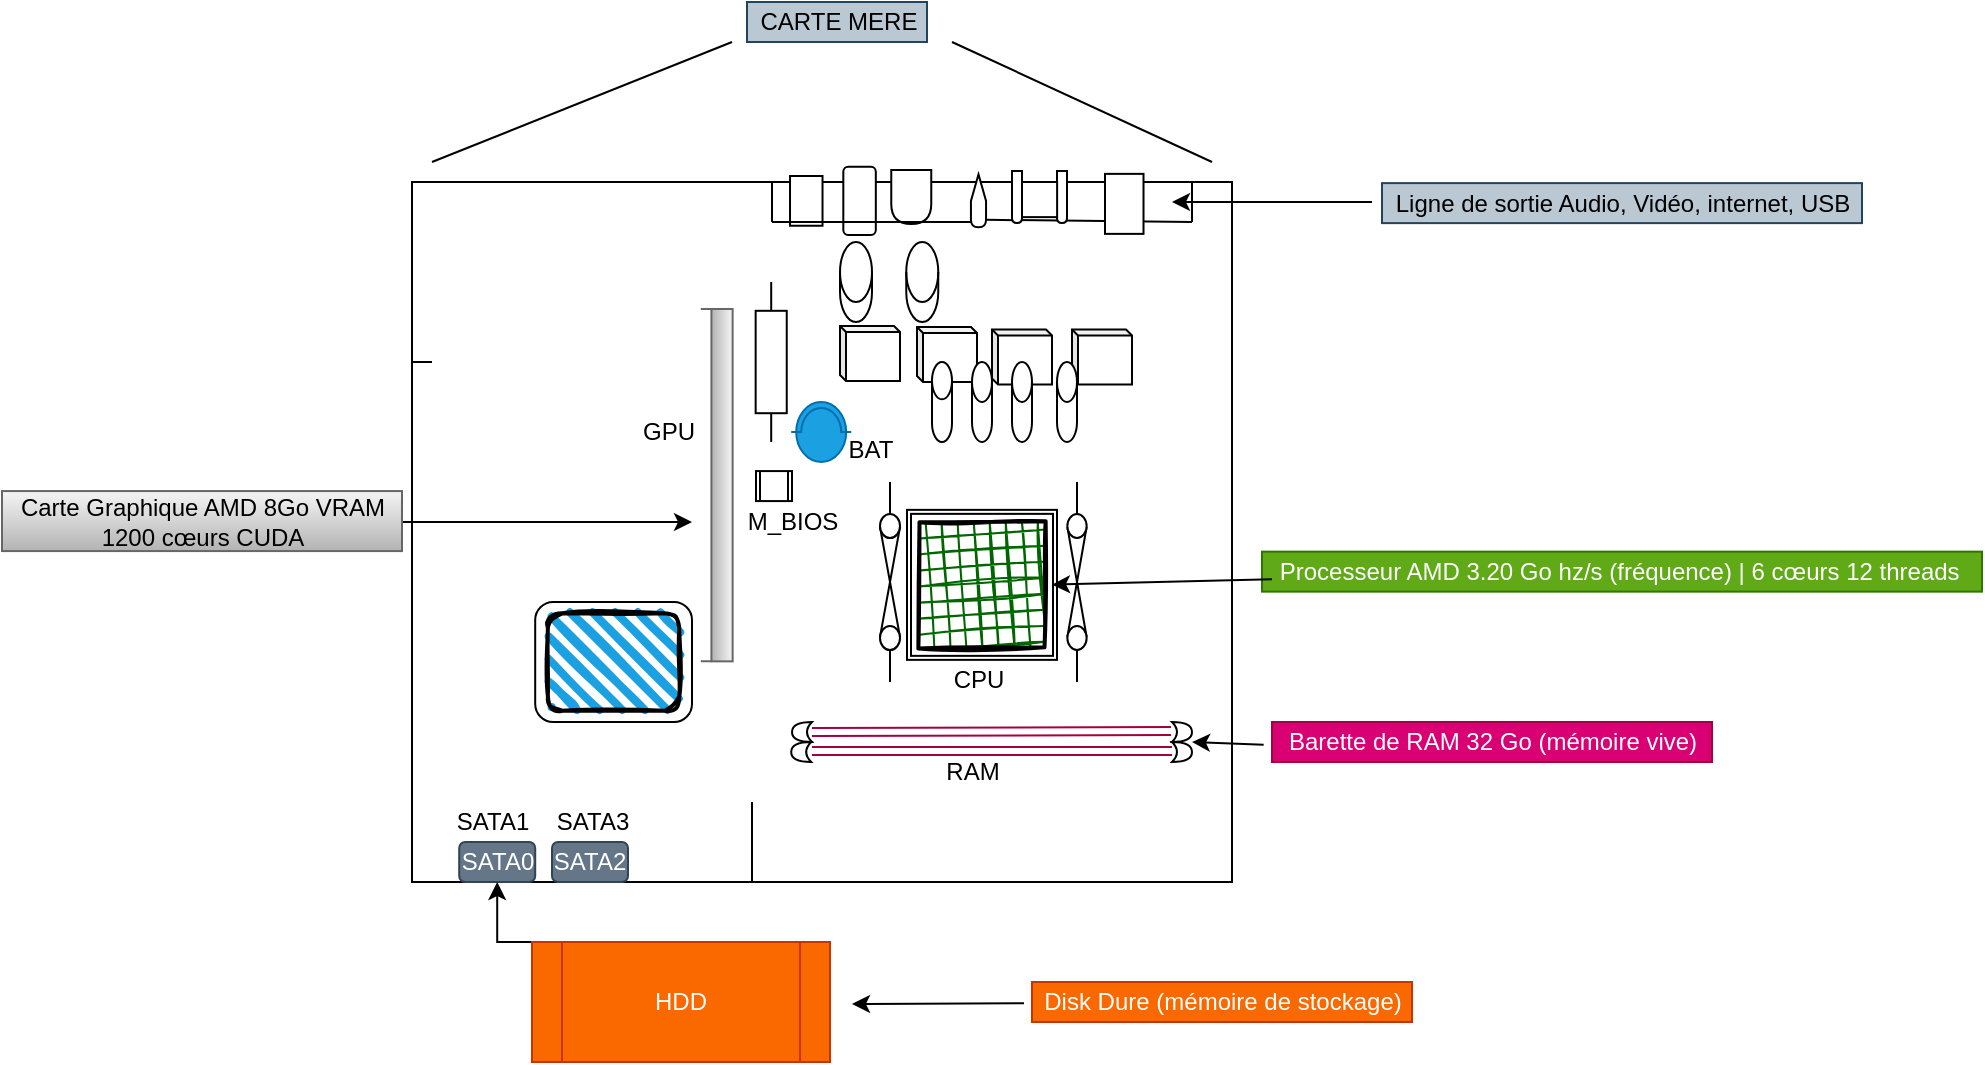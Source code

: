 <mxfile version="14.5.7" type="github">
  <diagram name="Page-1" id="16e2658f-23c8-b752-8be9-c03fbebb8bbe">
    <mxGraphModel dx="782" dy="511" grid="1" gridSize="10" guides="1" tooltips="1" connect="1" arrows="1" fold="1" page="1" pageScale="1" pageWidth="1100" pageHeight="850" background="#ffffff" math="0" shadow="0">
      <root>
        <mxCell id="0" />
        <mxCell id="1" parent="0" />
        <mxCell id="6d250d948d6a1778-8" style="edgeStyle=orthogonalEdgeStyle;rounded=0;html=1;entryX=1;entryY=0.5;entryPerimeter=0;labelBackgroundColor=none;startArrow=none;startFill=0;startSize=5;endArrow=none;endFill=0;endSize=5;jettySize=auto;orthogonalLoop=1;strokeWidth=1;fontFamily=Verdana;fontSize=12" parent="1" edge="1">
          <mxGeometry relative="1" as="geometry">
            <Array as="points">
              <mxPoint x="230" y="210" />
              <mxPoint x="230" y="120" />
              <mxPoint x="640" y="120" />
            </Array>
            <mxPoint x="240" y="210" as="sourcePoint" />
            <mxPoint x="640" y="160" as="targetPoint" />
          </mxGeometry>
        </mxCell>
        <mxCell id="6d250d948d6a1778-2" value="" style="verticalLabelPosition=bottom;shadow=0;dashed=0;align=center;html=1;verticalAlign=top;strokeWidth=1;shape=mxgraph.electrical.resistors.resistor_1;rounded=1;comic=0;labelBackgroundColor=none;fontFamily=Verdana;fontSize=12;rotation=-90;" parent="1" vertex="1">
          <mxGeometry x="369.6" y="202.23" width="80" height="15.55" as="geometry" />
        </mxCell>
        <mxCell id="6d250d948d6a1778-9" style="edgeStyle=orthogonalEdgeStyle;rounded=0;html=1;labelBackgroundColor=none;startArrow=none;startFill=0;startSize=5;endArrow=none;endFill=0;endSize=5;jettySize=auto;orthogonalLoop=1;strokeWidth=1;fontFamily=Verdana;fontSize=12" parent="1" edge="1">
          <mxGeometry relative="1" as="geometry">
            <mxPoint x="640" y="160" as="sourcePoint" />
            <mxPoint x="640" y="430" as="targetPoint" />
          </mxGeometry>
        </mxCell>
        <mxCell id="6d250d948d6a1778-13" style="edgeStyle=orthogonalEdgeStyle;rounded=0;html=1;exitX=0;exitY=0.5;exitPerimeter=0;entryX=0;entryY=0.5;entryPerimeter=0;labelBackgroundColor=none;startArrow=none;startFill=0;startSize=5;endArrow=none;endFill=0;endSize=5;jettySize=auto;orthogonalLoop=1;strokeWidth=1;fontFamily=Verdana;fontSize=12" parent="1" edge="1">
          <mxGeometry relative="1" as="geometry">
            <Array as="points">
              <mxPoint x="400" y="470" />
              <mxPoint x="230" y="470" />
            </Array>
            <mxPoint x="400" y="430" as="sourcePoint" />
            <mxPoint x="230" y="370" as="targetPoint" />
          </mxGeometry>
        </mxCell>
        <mxCell id="6d250d948d6a1778-14" style="edgeStyle=orthogonalEdgeStyle;rounded=0;html=1;exitX=0;exitY=0.5;exitPerimeter=0;entryX=0;entryY=0.5;entryPerimeter=0;labelBackgroundColor=none;startArrow=none;startFill=0;startSize=5;endArrow=none;endFill=0;endSize=5;jettySize=auto;orthogonalLoop=1;strokeWidth=1;fontFamily=Verdana;fontSize=12" parent="1" edge="1">
          <mxGeometry relative="1" as="geometry">
            <Array as="points">
              <mxPoint x="640" y="470" />
              <mxPoint x="230" y="470" />
            </Array>
            <mxPoint x="640" y="430" as="sourcePoint" />
            <mxPoint x="230" y="370" as="targetPoint" />
          </mxGeometry>
        </mxCell>
        <mxCell id="gsJpeJofpkmzajCSOwDN-2" value="" style="shape=ext;double=1;whiteSpace=wrap;html=1;aspect=fixed;" parent="1" vertex="1">
          <mxGeometry x="477.5" y="283.93" width="75" height="75" as="geometry" />
        </mxCell>
        <mxCell id="gsJpeJofpkmzajCSOwDN-12" value="" style="endArrow=none;html=1;" parent="1" edge="1">
          <mxGeometry width="50" height="50" relative="1" as="geometry">
            <mxPoint x="230" y="370" as="sourcePoint" />
            <mxPoint x="230" y="210" as="targetPoint" />
          </mxGeometry>
        </mxCell>
        <mxCell id="gsJpeJofpkmzajCSOwDN-1" value="" style="pointerEvents=1;verticalLabelPosition=bottom;shadow=0;dashed=0;align=center;html=1;verticalAlign=top;shape=mxgraph.electrical.miscellaneous.illuminating_bulb;fillColor=#1ba1e2;strokeColor=#006EAF;fontColor=#ffffff;" parent="1" vertex="1">
          <mxGeometry x="419.6" y="230" width="30" height="30" as="geometry" />
        </mxCell>
        <mxCell id="gsJpeJofpkmzajCSOwDN-19" value="" style="pointerEvents=1;verticalLabelPosition=bottom;shadow=0;dashed=0;align=center;html=1;verticalAlign=top;shape=mxgraph.electrical.miscellaneous.fuse_3;rotation=-90;" parent="1" vertex="1">
          <mxGeometry x="512.5" y="315.18" width="100" height="9.64" as="geometry" />
        </mxCell>
        <mxCell id="gsJpeJofpkmzajCSOwDN-20" value="" style="pointerEvents=1;verticalLabelPosition=bottom;shadow=0;dashed=0;align=center;html=1;verticalAlign=top;shape=mxgraph.electrical.miscellaneous.fuse_3;rotation=0;direction=south;" parent="1" vertex="1">
          <mxGeometry x="464" y="270" width="10" height="100" as="geometry" />
        </mxCell>
        <mxCell id="gsJpeJofpkmzajCSOwDN-23" value="" style="shape=cylinder3;whiteSpace=wrap;html=1;boundedLbl=1;backgroundOutline=1;size=15;" parent="1" vertex="1">
          <mxGeometry x="444" y="150" width="16" height="40" as="geometry" />
        </mxCell>
        <mxCell id="gsJpeJofpkmzajCSOwDN-25" value="" style="shape=cylinder3;whiteSpace=wrap;html=1;boundedLbl=1;backgroundOutline=1;size=15;" parent="1" vertex="1">
          <mxGeometry x="477.13" y="150" width="16" height="40" as="geometry" />
        </mxCell>
        <mxCell id="gsJpeJofpkmzajCSOwDN-26" value="" style="shape=cube;whiteSpace=wrap;html=1;boundedLbl=1;backgroundOutline=1;darkOpacity=0.05;darkOpacity2=0.1;size=3;" parent="1" vertex="1">
          <mxGeometry x="444" y="192" width="30" height="27.5" as="geometry" />
        </mxCell>
        <mxCell id="gsJpeJofpkmzajCSOwDN-28" value="" style="shape=cube;whiteSpace=wrap;html=1;boundedLbl=1;backgroundOutline=1;darkOpacity=0.05;darkOpacity2=0.1;size=3;" parent="1" vertex="1">
          <mxGeometry x="482.5" y="192.5" width="30" height="27.5" as="geometry" />
        </mxCell>
        <mxCell id="gsJpeJofpkmzajCSOwDN-29" value="" style="shape=cube;whiteSpace=wrap;html=1;boundedLbl=1;backgroundOutline=1;darkOpacity=0.05;darkOpacity2=0.1;size=3;" parent="1" vertex="1">
          <mxGeometry x="520" y="193.75" width="30" height="27.5" as="geometry" />
        </mxCell>
        <mxCell id="gsJpeJofpkmzajCSOwDN-30" value="" style="shape=cube;whiteSpace=wrap;html=1;boundedLbl=1;backgroundOutline=1;darkOpacity=0.05;darkOpacity2=0.1;size=3;" parent="1" vertex="1">
          <mxGeometry x="560" y="193.75" width="30" height="27.5" as="geometry" />
        </mxCell>
        <mxCell id="gsJpeJofpkmzajCSOwDN-37" value="" style="shape=cylinder3;whiteSpace=wrap;html=1;boundedLbl=1;backgroundOutline=1;size=9.333;" parent="1" vertex="1">
          <mxGeometry x="490" y="210" width="10" height="40" as="geometry" />
        </mxCell>
        <mxCell id="gsJpeJofpkmzajCSOwDN-40" value="" style="shape=cylinder3;whiteSpace=wrap;html=1;boundedLbl=1;backgroundOutline=1;size=10;" parent="1" vertex="1">
          <mxGeometry x="510" y="210" width="10" height="40" as="geometry" />
        </mxCell>
        <mxCell id="gsJpeJofpkmzajCSOwDN-44" value="" style="shape=cylinder3;whiteSpace=wrap;html=1;boundedLbl=1;backgroundOutline=1;size=10;" parent="1" vertex="1">
          <mxGeometry x="530" y="210" width="10" height="40" as="geometry" />
        </mxCell>
        <mxCell id="gsJpeJofpkmzajCSOwDN-45" value="" style="shape=cylinder3;whiteSpace=wrap;html=1;boundedLbl=1;backgroundOutline=1;size=10;" parent="1" vertex="1">
          <mxGeometry x="552.5" y="210" width="10" height="40" as="geometry" />
        </mxCell>
        <mxCell id="gsJpeJofpkmzajCSOwDN-5" value="" style="pointerEvents=1;verticalLabelPosition=bottom;shadow=0;dashed=0;align=center;html=1;verticalAlign=top;shape=mxgraph.electrical.inductors.inductor_1;rotation=90;gradientColor=#b3b3b3;fillColor=#f5f5f5;strokeColor=#666666;" parent="1" vertex="1">
          <mxGeometry x="294.27" y="263.63" width="176.18" height="15.91" as="geometry" />
        </mxCell>
        <mxCell id="gsJpeJofpkmzajCSOwDN-48" value="" style="rounded=1;whiteSpace=wrap;html=1;" parent="1" vertex="1">
          <mxGeometry x="291.6" y="330" width="78.4" height="60" as="geometry" />
        </mxCell>
        <mxCell id="gsJpeJofpkmzajCSOwDN-49" value="" style="rhombus;whiteSpace=wrap;html=1;strokeWidth=2;fillWeight=-1;hachureGap=8;fillStyle=cross-hatch;fillColor=#006600;sketch=1;rotation=45;" parent="1" vertex="1">
          <mxGeometry x="470.81" y="276.43" width="88.39" height="90" as="geometry" />
        </mxCell>
        <mxCell id="gsJpeJofpkmzajCSOwDN-50" value="" style="rounded=1;whiteSpace=wrap;html=1;strokeWidth=2;fillWeight=4;hachureGap=8;hachureAngle=45;fillColor=#1ba1e2;sketch=1;" parent="1" vertex="1">
          <mxGeometry x="297.94" y="335.63" width="65.73" height="48.75" as="geometry" />
        </mxCell>
        <mxCell id="YIQT-2hCV9qIso7VAItd-1" value="SATA0" style="rounded=1;whiteSpace=wrap;html=1;fillColor=#647687;strokeColor=#314354;fontColor=#ffffff;" parent="1" vertex="1">
          <mxGeometry x="253.6" y="450" width="38" height="20" as="geometry" />
        </mxCell>
        <mxCell id="YIQT-2hCV9qIso7VAItd-4" value="SATA2" style="rounded=1;whiteSpace=wrap;html=1;fillColor=#647687;strokeColor=#314354;fontColor=#ffffff;" parent="1" vertex="1">
          <mxGeometry x="300" y="450" width="38" height="20" as="geometry" />
        </mxCell>
        <mxCell id="YIQT-2hCV9qIso7VAItd-8" style="edgeStyle=orthogonalEdgeStyle;rounded=0;orthogonalLoop=1;jettySize=auto;html=1;exitX=0;exitY=0;exitDx=0;exitDy=0;entryX=0.5;entryY=1;entryDx=0;entryDy=0;" parent="1" target="YIQT-2hCV9qIso7VAItd-1" edge="1">
          <mxGeometry relative="1" as="geometry">
            <mxPoint x="276.27" y="490" as="targetPoint" />
            <mxPoint x="294.27" y="500" as="sourcePoint" />
          </mxGeometry>
        </mxCell>
        <mxCell id="YIQT-2hCV9qIso7VAItd-9" value="HDD" style="shape=process;whiteSpace=wrap;html=1;backgroundOutline=1;fillColor=#fa6800;strokeColor=#C73500;fontColor=#ffffff;" parent="1" vertex="1">
          <mxGeometry x="290" y="500" width="149" height="60" as="geometry" />
        </mxCell>
        <mxCell id="YIQT-2hCV9qIso7VAItd-10" value="CPU" style="text;html=1;align=center;verticalAlign=middle;resizable=0;points=[];autosize=1;" parent="1" vertex="1">
          <mxGeometry x="493.13" y="358.93" width="40" height="20" as="geometry" />
        </mxCell>
        <mxCell id="YIQT-2hCV9qIso7VAItd-12" value="GPU" style="text;html=1;align=center;verticalAlign=middle;resizable=0;points=[];autosize=1;" parent="1" vertex="1">
          <mxGeometry x="338" y="235" width="40" height="20" as="geometry" />
        </mxCell>
        <mxCell id="YIQT-2hCV9qIso7VAItd-13" value="" style="shape=process;whiteSpace=wrap;html=1;backgroundOutline=1;" parent="1" vertex="1">
          <mxGeometry x="402" y="264.54" width="18" height="15" as="geometry" />
        </mxCell>
        <mxCell id="YIQT-2hCV9qIso7VAItd-15" value="M_BIOS" style="text;html=1;align=center;verticalAlign=middle;resizable=0;points=[];autosize=1;" parent="1" vertex="1">
          <mxGeometry x="389.6" y="279.54" width="60" height="20" as="geometry" />
        </mxCell>
        <mxCell id="YIQT-2hCV9qIso7VAItd-16" value="BAT" style="text;html=1;align=center;verticalAlign=middle;resizable=0;points=[];autosize=1;" parent="1" vertex="1">
          <mxGeometry x="439" y="243.63" width="40" height="20" as="geometry" />
        </mxCell>
        <mxCell id="YIQT-2hCV9qIso7VAItd-19" value="" style="shape=link;html=1;fillColor=#d80073;strokeColor=#A50040;" parent="1" edge="1">
          <mxGeometry width="100" relative="1" as="geometry">
            <mxPoint x="430" y="395" as="sourcePoint" />
            <mxPoint x="609.5" y="394.5" as="targetPoint" />
          </mxGeometry>
        </mxCell>
        <mxCell id="YIQT-2hCV9qIso7VAItd-20" value="" style="shape=link;html=1;fillColor=#d80073;strokeColor=#A50040;" parent="1" edge="1">
          <mxGeometry width="100" relative="1" as="geometry">
            <mxPoint x="430" y="404.5" as="sourcePoint" />
            <mxPoint x="610" y="404.5" as="targetPoint" />
          </mxGeometry>
        </mxCell>
        <mxCell id="YIQT-2hCV9qIso7VAItd-26" value="" style="shape=xor;whiteSpace=wrap;html=1;" parent="1" vertex="1">
          <mxGeometry x="610" y="390" width="10" height="10" as="geometry" />
        </mxCell>
        <mxCell id="YIQT-2hCV9qIso7VAItd-27" value="" style="shape=xor;whiteSpace=wrap;html=1;rotation=-180;" parent="1" vertex="1">
          <mxGeometry x="420" y="390" width="10" height="10" as="geometry" />
        </mxCell>
        <mxCell id="YIQT-2hCV9qIso7VAItd-30" value="" style="shape=xor;whiteSpace=wrap;html=1;rotation=-180;" parent="1" vertex="1">
          <mxGeometry x="419.6" y="400" width="10" height="10" as="geometry" />
        </mxCell>
        <mxCell id="YIQT-2hCV9qIso7VAItd-31" value="" style="shape=xor;whiteSpace=wrap;html=1;" parent="1" vertex="1">
          <mxGeometry x="610" y="400" width="10" height="10" as="geometry" />
        </mxCell>
        <mxCell id="YIQT-2hCV9qIso7VAItd-32" value="RAM" style="text;html=1;align=center;verticalAlign=middle;resizable=0;points=[];autosize=1;" parent="1" vertex="1">
          <mxGeometry x="490" y="405" width="40" height="20" as="geometry" />
        </mxCell>
        <mxCell id="YIQT-2hCV9qIso7VAItd-33" value="SATA1" style="text;html=1;align=center;verticalAlign=middle;resizable=0;points=[];autosize=1;" parent="1" vertex="1">
          <mxGeometry x="245" y="430" width="50" height="20" as="geometry" />
        </mxCell>
        <mxCell id="YIQT-2hCV9qIso7VAItd-34" value="SATA3" style="text;html=1;align=center;verticalAlign=middle;resizable=0;points=[];autosize=1;" parent="1" vertex="1">
          <mxGeometry x="295" y="430" width="50" height="20" as="geometry" />
        </mxCell>
        <mxCell id="YIQT-2hCV9qIso7VAItd-35" value="" style="endArrow=none;html=1;exitX=0;exitY=0;exitDx=22.72;exitDy=0;exitPerimeter=0;" parent="1" source="YIQT-2hCV9qIso7VAItd-49" edge="1">
          <mxGeometry width="50" height="50" relative="1" as="geometry">
            <mxPoint x="410" y="140" as="sourcePoint" />
            <mxPoint x="620" y="140" as="targetPoint" />
          </mxGeometry>
        </mxCell>
        <mxCell id="YIQT-2hCV9qIso7VAItd-37" value="" style="endArrow=none;html=1;" parent="1" edge="1">
          <mxGeometry width="50" height="50" relative="1" as="geometry">
            <mxPoint x="620" y="140" as="sourcePoint" />
            <mxPoint x="620" y="120" as="targetPoint" />
          </mxGeometry>
        </mxCell>
        <mxCell id="YIQT-2hCV9qIso7VAItd-38" value="" style="endArrow=none;html=1;" parent="1" edge="1">
          <mxGeometry width="50" height="50" relative="1" as="geometry">
            <mxPoint x="410" y="140" as="sourcePoint" />
            <mxPoint x="410" y="120" as="targetPoint" />
          </mxGeometry>
        </mxCell>
        <mxCell id="YIQT-2hCV9qIso7VAItd-39" value="" style="rounded=0;whiteSpace=wrap;html=1;rotation=90;" parent="1" vertex="1">
          <mxGeometry x="414.7" y="121.31" width="24.87" height="16.25" as="geometry" />
        </mxCell>
        <mxCell id="YIQT-2hCV9qIso7VAItd-42" value="" style="rounded=1;whiteSpace=wrap;html=1;rotation=-90;" parent="1" vertex="1">
          <mxGeometry x="436.76" y="121.31" width="34.05" height="16.25" as="geometry" />
        </mxCell>
        <mxCell id="YIQT-2hCV9qIso7VAItd-44" value="" style="shape=delay;whiteSpace=wrap;html=1;rotation=90;" parent="1" vertex="1">
          <mxGeometry x="466.13" y="117.56" width="27" height="20" as="geometry" />
        </mxCell>
        <mxCell id="YIQT-2hCV9qIso7VAItd-51" value="" style="shape=delay;whiteSpace=wrap;html=1;direction=south;" parent="1" vertex="1">
          <mxGeometry x="530" y="114.56" width="5" height="26" as="geometry" />
        </mxCell>
        <mxCell id="YIQT-2hCV9qIso7VAItd-53" value="" style="shape=delay;whiteSpace=wrap;html=1;direction=south;" parent="1" vertex="1">
          <mxGeometry x="552.5" y="114.56" width="5" height="26" as="geometry" />
        </mxCell>
        <mxCell id="YIQT-2hCV9qIso7VAItd-56" value="" style="whiteSpace=wrap;html=1;aspect=fixed;" parent="1" vertex="1">
          <mxGeometry x="535" y="120" width="17.56" height="17.56" as="geometry" />
        </mxCell>
        <mxCell id="YIQT-2hCV9qIso7VAItd-49" value="" style="shape=display;whiteSpace=wrap;html=1;rotation=90;size=0.5;" parent="1" vertex="1">
          <mxGeometry x="500" y="125.65" width="26.5" height="7.56" as="geometry" />
        </mxCell>
        <mxCell id="YIQT-2hCV9qIso7VAItd-69" value="" style="endArrow=none;html=1;entryX=0.899;entryY=1;entryDx=0;entryDy=0;entryPerimeter=0;" parent="1" target="YIQT-2hCV9qIso7VAItd-49" edge="1">
          <mxGeometry width="50" height="50" relative="1" as="geometry">
            <mxPoint x="410" y="140" as="sourcePoint" />
            <mxPoint x="620" y="140" as="targetPoint" />
          </mxGeometry>
        </mxCell>
        <mxCell id="YIQT-2hCV9qIso7VAItd-70" value="" style="rounded=0;whiteSpace=wrap;html=1;rotation=90;" parent="1" vertex="1">
          <mxGeometry x="571.13" y="121.31" width="30" height="19.25" as="geometry" />
        </mxCell>
        <mxCell id="TYf2DEAOA4ABFRDrbrYm-1" value="Processeur AMD 3.20 Go hz/s (fréquence) | 6 cœurs 12 threads&amp;nbsp;" style="text;html=1;align=center;verticalAlign=middle;resizable=0;points=[];autosize=1;fillColor=#60a917;strokeColor=#2D7600;fontColor=#ffffff;" vertex="1" parent="1">
          <mxGeometry x="655" y="304.82" width="360" height="20" as="geometry" />
        </mxCell>
        <mxCell id="TYf2DEAOA4ABFRDrbrYm-2" value="" style="endArrow=classic;html=1;" edge="1" parent="1">
          <mxGeometry width="50" height="50" relative="1" as="geometry">
            <mxPoint x="660" y="318.68" as="sourcePoint" />
            <mxPoint x="550" y="321.32" as="targetPoint" />
          </mxGeometry>
        </mxCell>
        <mxCell id="TYf2DEAOA4ABFRDrbrYm-4" value="Barette de RAM 32 Go (mémoire vive)" style="text;html=1;align=center;verticalAlign=middle;resizable=0;points=[];autosize=1;fillColor=#d80073;strokeColor=#A50040;fontColor=#ffffff;" vertex="1" parent="1">
          <mxGeometry x="660" y="390" width="220" height="20" as="geometry" />
        </mxCell>
        <mxCell id="TYf2DEAOA4ABFRDrbrYm-5" value="" style="endArrow=classic;html=1;exitX=-0.019;exitY=0.567;exitDx=0;exitDy=0;exitPerimeter=0;" edge="1" parent="1" source="TYf2DEAOA4ABFRDrbrYm-4">
          <mxGeometry width="50" height="50" relative="1" as="geometry">
            <mxPoint x="665" y="399" as="sourcePoint" />
            <mxPoint x="620" y="400" as="targetPoint" />
          </mxGeometry>
        </mxCell>
        <mxCell id="TYf2DEAOA4ABFRDrbrYm-6" value="Disk Dure (mémoire de stockage)" style="text;html=1;align=center;verticalAlign=middle;resizable=0;points=[];autosize=1;fillColor=#fa6800;strokeColor=#C73500;fontColor=#ffffff;" vertex="1" parent="1">
          <mxGeometry x="540" y="520" width="190" height="20" as="geometry" />
        </mxCell>
        <mxCell id="TYf2DEAOA4ABFRDrbrYm-7" value="" style="endArrow=classic;html=1;exitX=-0.021;exitY=0.533;exitDx=0;exitDy=0;exitPerimeter=0;" edge="1" parent="1" source="TYf2DEAOA4ABFRDrbrYm-6">
          <mxGeometry width="50" height="50" relative="1" as="geometry">
            <mxPoint x="440" y="540" as="sourcePoint" />
            <mxPoint x="450" y="531" as="targetPoint" />
          </mxGeometry>
        </mxCell>
        <mxCell id="TYf2DEAOA4ABFRDrbrYm-8" value="" style="endArrow=classic;html=1;" edge="1" parent="1">
          <mxGeometry width="50" height="50" relative="1" as="geometry">
            <mxPoint x="190" y="290" as="sourcePoint" />
            <mxPoint x="370" y="290" as="targetPoint" />
          </mxGeometry>
        </mxCell>
        <mxCell id="TYf2DEAOA4ABFRDrbrYm-9" value="Carte Graphique AMD 8Go VRAM&lt;br&gt;1200 cœurs CUDA" style="text;html=1;align=center;verticalAlign=middle;resizable=0;points=[];autosize=1;fillColor=#f5f5f5;strokeColor=#666666;gradientColor=#b3b3b3;" vertex="1" parent="1">
          <mxGeometry x="25" y="274.54" width="200" height="30" as="geometry" />
        </mxCell>
        <mxCell id="TYf2DEAOA4ABFRDrbrYm-10" value="CARTE MERE" style="text;html=1;align=center;verticalAlign=middle;resizable=0;points=[];autosize=1;fillColor=#bac8d3;strokeColor=#23445d;strokeWidth=1;" vertex="1" parent="1">
          <mxGeometry x="397.5" y="30" width="90" height="20" as="geometry" />
        </mxCell>
        <mxCell id="TYf2DEAOA4ABFRDrbrYm-14" value="" style="endArrow=none;html=1;" edge="1" parent="1">
          <mxGeometry width="50" height="50" relative="1" as="geometry">
            <mxPoint x="240" y="110" as="sourcePoint" />
            <mxPoint x="390" y="50" as="targetPoint" />
          </mxGeometry>
        </mxCell>
        <mxCell id="TYf2DEAOA4ABFRDrbrYm-15" value="" style="endArrow=none;html=1;" edge="1" parent="1">
          <mxGeometry width="50" height="50" relative="1" as="geometry">
            <mxPoint x="500" y="50" as="sourcePoint" />
            <mxPoint x="630" y="110" as="targetPoint" />
          </mxGeometry>
        </mxCell>
        <mxCell id="TYf2DEAOA4ABFRDrbrYm-16" value="" style="endArrow=classic;html=1;" edge="1" parent="1">
          <mxGeometry width="50" height="50" relative="1" as="geometry">
            <mxPoint x="710" y="130" as="sourcePoint" />
            <mxPoint x="610" y="130" as="targetPoint" />
          </mxGeometry>
        </mxCell>
        <mxCell id="TYf2DEAOA4ABFRDrbrYm-17" value="Ligne de sortie Audio, Vidéo, internet, USB" style="text;html=1;align=center;verticalAlign=middle;resizable=0;points=[];autosize=1;fillColor=#bac8d3;strokeColor=#23445d;" vertex="1" parent="1">
          <mxGeometry x="715" y="120.56" width="240" height="20" as="geometry" />
        </mxCell>
      </root>
    </mxGraphModel>
  </diagram>
</mxfile>
